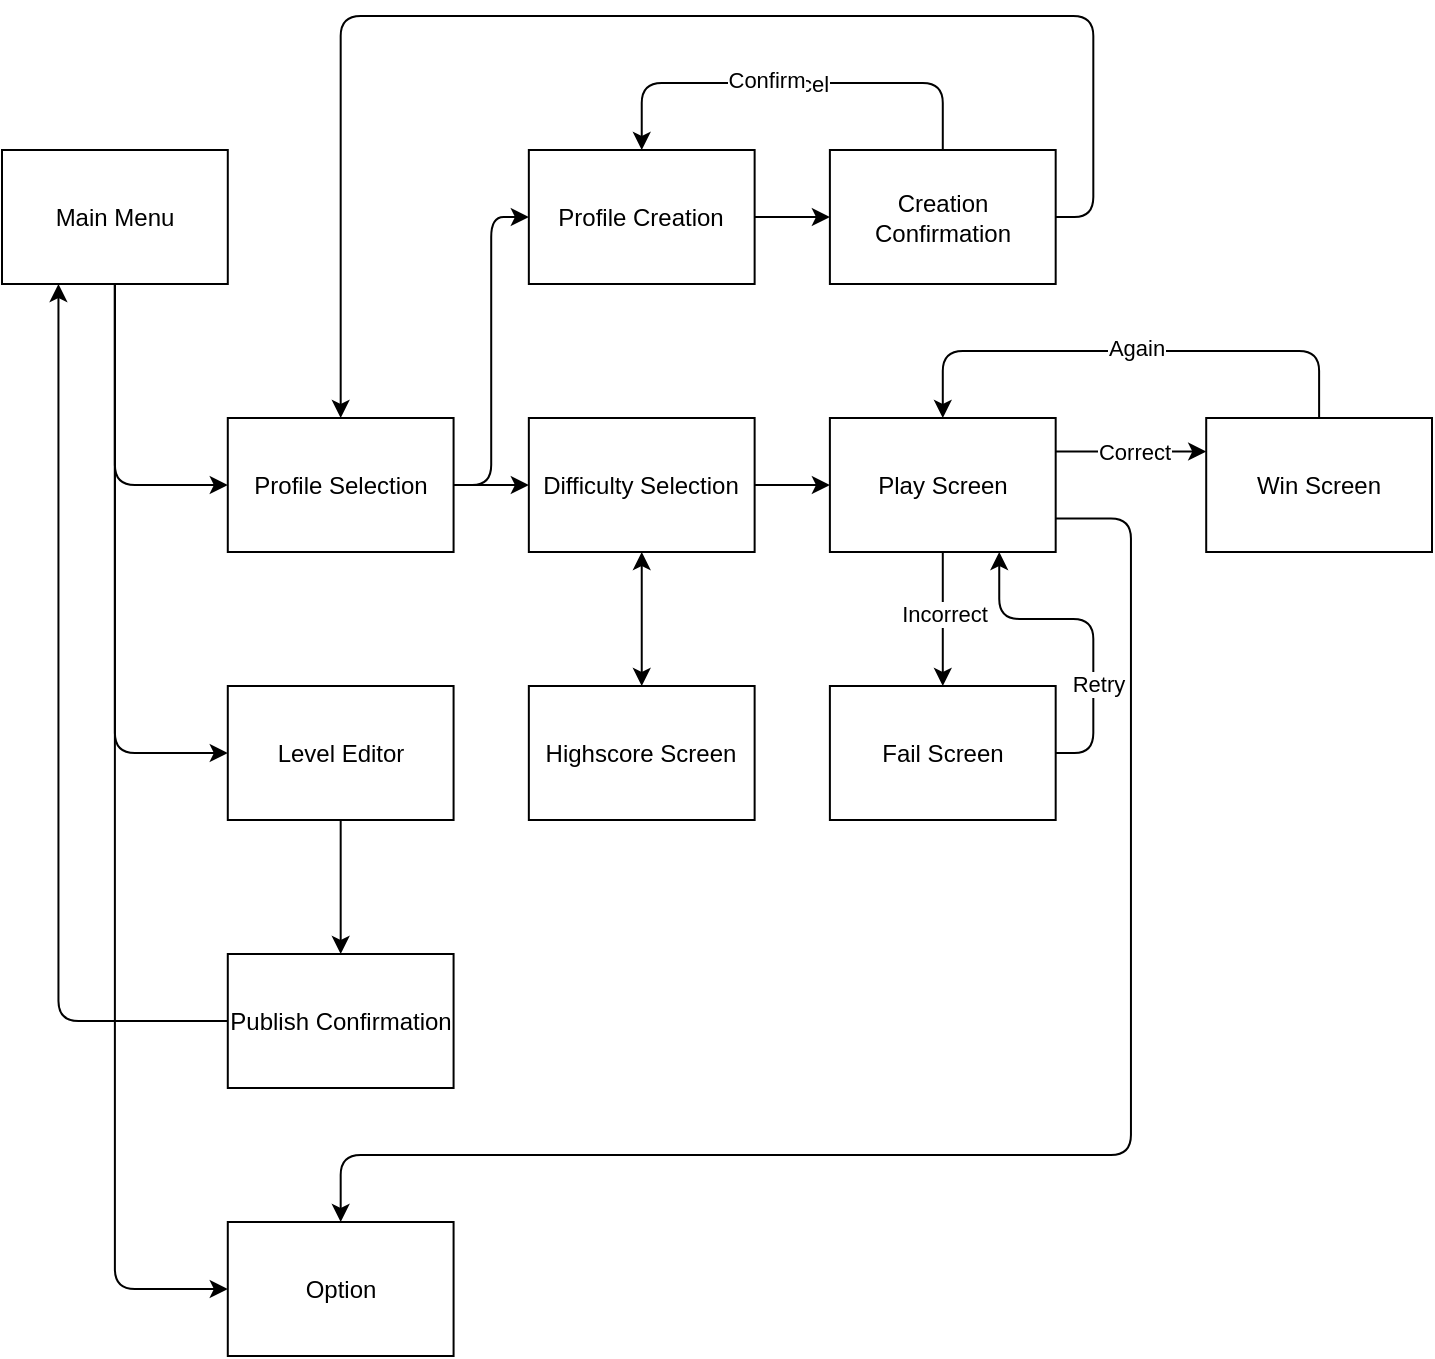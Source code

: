 <mxfile>
    <diagram id="uHhRb8vRdYXG72csFwmb" name="Page-1">
        <mxGraphModel dx="993" dy="759" grid="1" gridSize="10" guides="1" tooltips="1" connect="1" arrows="1" fold="1" page="1" pageScale="1" pageWidth="827" pageHeight="1169" math="0" shadow="0">
            <root>
                <mxCell id="0"/>
                <mxCell id="1" parent="0"/>
                <mxCell id="48" value="" style="group" vertex="1" connectable="0" parent="1">
                    <mxGeometry x="56" y="250" width="715" height="670" as="geometry"/>
                </mxCell>
                <mxCell id="2" value="Main Menu" style="rounded=0;whiteSpace=wrap;html=1;" vertex="1" parent="48">
                    <mxGeometry y="67" width="112.895" height="67" as="geometry"/>
                </mxCell>
                <mxCell id="3" value="Profile Selection" style="rounded=0;whiteSpace=wrap;html=1;" vertex="1" parent="48">
                    <mxGeometry x="112.895" y="201" width="112.895" height="67" as="geometry"/>
                </mxCell>
                <mxCell id="8" style="edgeStyle=none;html=1;entryX=0;entryY=0.5;entryDx=0;entryDy=0;" edge="1" parent="48" source="2" target="3">
                    <mxGeometry relative="1" as="geometry">
                        <Array as="points">
                            <mxPoint x="56.447" y="234.5"/>
                        </Array>
                    </mxGeometry>
                </mxCell>
                <mxCell id="4" value="Level Editor" style="rounded=0;whiteSpace=wrap;html=1;" vertex="1" parent="48">
                    <mxGeometry x="112.895" y="335" width="112.895" height="67" as="geometry"/>
                </mxCell>
                <mxCell id="9" style="html=1;entryX=0;entryY=0.5;entryDx=0;entryDy=0;startArrow=none;startFill=0;" edge="1" parent="48" source="2" target="4">
                    <mxGeometry relative="1" as="geometry">
                        <Array as="points">
                            <mxPoint x="56.447" y="368.5"/>
                        </Array>
                    </mxGeometry>
                </mxCell>
                <mxCell id="5" value="Option" style="rounded=0;whiteSpace=wrap;html=1;" vertex="1" parent="48">
                    <mxGeometry x="112.895" y="603" width="112.895" height="67" as="geometry"/>
                </mxCell>
                <mxCell id="10" style="edgeStyle=none;html=1;entryX=0;entryY=0.5;entryDx=0;entryDy=0;" edge="1" parent="48" source="2" target="5">
                    <mxGeometry relative="1" as="geometry">
                        <Array as="points">
                            <mxPoint x="56.447" y="636.5"/>
                        </Array>
                    </mxGeometry>
                </mxCell>
                <mxCell id="17" value="Profile Creation" style="rounded=0;whiteSpace=wrap;html=1;" vertex="1" parent="48">
                    <mxGeometry x="263.421" y="67" width="112.895" height="67" as="geometry"/>
                </mxCell>
                <mxCell id="20" style="edgeStyle=none;html=1;entryX=0;entryY=0.5;entryDx=0;entryDy=0;startArrow=none;startFill=0;" edge="1" parent="48" source="3" target="17">
                    <mxGeometry relative="1" as="geometry">
                        <Array as="points">
                            <mxPoint x="244.605" y="234.5"/>
                            <mxPoint x="244.605" y="100.5"/>
                        </Array>
                    </mxGeometry>
                </mxCell>
                <mxCell id="18" value="Difficulty Selection" style="rounded=0;whiteSpace=wrap;html=1;" vertex="1" parent="48">
                    <mxGeometry x="263.421" y="201" width="112.895" height="67" as="geometry"/>
                </mxCell>
                <mxCell id="19" style="edgeStyle=none;html=1;entryX=0;entryY=0.5;entryDx=0;entryDy=0;startArrow=none;startFill=0;" edge="1" parent="48" source="3" target="18">
                    <mxGeometry relative="1" as="geometry"/>
                </mxCell>
                <mxCell id="23" style="edgeStyle=none;html=1;entryX=0.5;entryY=0;entryDx=0;entryDy=0;startArrow=none;startFill=0;" edge="1" parent="48" source="21" target="17">
                    <mxGeometry relative="1" as="geometry">
                        <Array as="points">
                            <mxPoint x="470.395" y="33.5"/>
                            <mxPoint x="319.868" y="33.5"/>
                        </Array>
                    </mxGeometry>
                </mxCell>
                <mxCell id="24" value="Cancel" style="edgeLabel;html=1;align=center;verticalAlign=middle;resizable=0;points=[];" vertex="1" connectable="0" parent="23">
                    <mxGeometry x="-0.097" y="-1" relative="1" as="geometry">
                        <mxPoint x="-10" y="1" as="offset"/>
                    </mxGeometry>
                </mxCell>
                <mxCell id="25" style="edgeStyle=none;html=1;entryX=0.5;entryY=0;entryDx=0;entryDy=0;startArrow=none;startFill=0;" edge="1" parent="48" source="21" target="3">
                    <mxGeometry relative="1" as="geometry">
                        <Array as="points">
                            <mxPoint x="545.658" y="100.5"/>
                            <mxPoint x="545.658"/>
                            <mxPoint x="169.342"/>
                        </Array>
                    </mxGeometry>
                </mxCell>
                <mxCell id="26" value="Confirm" style="edgeLabel;html=1;align=center;verticalAlign=middle;resizable=0;points=[];" vertex="1" connectable="0" parent="25">
                    <mxGeometry x="-0.923" y="-1" relative="1" as="geometry">
                        <mxPoint x="-165" y="-61" as="offset"/>
                    </mxGeometry>
                </mxCell>
                <mxCell id="21" value="Creation Confirmation" style="rounded=0;whiteSpace=wrap;html=1;" vertex="1" parent="48">
                    <mxGeometry x="413.947" y="67" width="112.895" height="67" as="geometry"/>
                </mxCell>
                <mxCell id="22" style="edgeStyle=none;html=1;entryX=0;entryY=0.5;entryDx=0;entryDy=0;startArrow=none;startFill=0;" edge="1" parent="48" source="17" target="21">
                    <mxGeometry relative="1" as="geometry"/>
                </mxCell>
                <mxCell id="47" style="edgeStyle=none;html=1;entryX=0.5;entryY=0;entryDx=0;entryDy=0;startArrow=none;startFill=0;exitX=1;exitY=0.75;exitDx=0;exitDy=0;" edge="1" parent="48" source="27" target="5">
                    <mxGeometry relative="1" as="geometry">
                        <Array as="points">
                            <mxPoint x="564.474" y="251.25"/>
                            <mxPoint x="564.474" y="569.5"/>
                            <mxPoint x="169.342" y="569.5"/>
                        </Array>
                    </mxGeometry>
                </mxCell>
                <mxCell id="27" value="Play Screen" style="rounded=0;whiteSpace=wrap;html=1;" vertex="1" parent="48">
                    <mxGeometry x="413.947" y="201" width="112.895" height="67" as="geometry"/>
                </mxCell>
                <mxCell id="32" style="edgeStyle=none;html=1;entryX=0;entryY=0.5;entryDx=0;entryDy=0;startArrow=none;startFill=0;" edge="1" parent="48" source="18" target="27">
                    <mxGeometry relative="1" as="geometry"/>
                </mxCell>
                <mxCell id="31" style="edgeStyle=none;html=1;startArrow=none;startFill=0;exitX=0;exitY=0.5;exitDx=0;exitDy=0;entryX=0.25;entryY=1;entryDx=0;entryDy=0;" edge="1" parent="48" source="29" target="2">
                    <mxGeometry relative="1" as="geometry">
                        <mxPoint y="100.5" as="targetPoint"/>
                        <Array as="points">
                            <mxPoint x="28.224" y="502.5"/>
                        </Array>
                    </mxGeometry>
                </mxCell>
                <mxCell id="29" value="Publish Confirmation" style="rounded=0;whiteSpace=wrap;html=1;" vertex="1" parent="48">
                    <mxGeometry x="112.895" y="469" width="112.895" height="67" as="geometry"/>
                </mxCell>
                <mxCell id="30" style="edgeStyle=none;html=1;entryX=0.5;entryY=0;entryDx=0;entryDy=0;startArrow=none;startFill=0;" edge="1" parent="48" source="4" target="29">
                    <mxGeometry relative="1" as="geometry"/>
                </mxCell>
                <mxCell id="33" value="Highscore Screen" style="rounded=0;whiteSpace=wrap;html=1;" vertex="1" parent="48">
                    <mxGeometry x="263.421" y="335" width="112.895" height="67" as="geometry"/>
                </mxCell>
                <mxCell id="34" style="edgeStyle=none;html=1;entryX=0.5;entryY=0;entryDx=0;entryDy=0;startArrow=classic;startFill=1;exitX=0.5;exitY=1;exitDx=0;exitDy=0;" edge="1" parent="48" source="18" target="33">
                    <mxGeometry relative="1" as="geometry">
                        <Array as="points">
                            <mxPoint x="319.868" y="301.5"/>
                        </Array>
                    </mxGeometry>
                </mxCell>
                <mxCell id="43" style="edgeStyle=none;html=1;entryX=0.5;entryY=0;entryDx=0;entryDy=0;startArrow=none;startFill=0;" edge="1" parent="48" source="35" target="27">
                    <mxGeometry relative="1" as="geometry">
                        <Array as="points">
                            <mxPoint x="658.553" y="167.5"/>
                            <mxPoint x="470.395" y="167.5"/>
                        </Array>
                    </mxGeometry>
                </mxCell>
                <mxCell id="44" value="Again" style="edgeLabel;html=1;align=center;verticalAlign=middle;resizable=0;points=[];" vertex="1" connectable="0" parent="43">
                    <mxGeometry x="-0.242" y="-2" relative="1" as="geometry">
                        <mxPoint x="-29" as="offset"/>
                    </mxGeometry>
                </mxCell>
                <mxCell id="35" value="Win Screen" style="rounded=0;whiteSpace=wrap;html=1;" vertex="1" parent="48">
                    <mxGeometry x="602.105" y="201" width="112.895" height="67" as="geometry"/>
                </mxCell>
                <mxCell id="38" style="edgeStyle=none;html=1;entryX=0;entryY=0.25;entryDx=0;entryDy=0;startArrow=none;startFill=0;exitX=1;exitY=0.25;exitDx=0;exitDy=0;" edge="1" parent="48" source="27" target="35">
                    <mxGeometry relative="1" as="geometry">
                        <Array as="points"/>
                    </mxGeometry>
                </mxCell>
                <mxCell id="40" value="Correct" style="edgeLabel;html=1;align=center;verticalAlign=middle;resizable=0;points=[];" vertex="1" connectable="0" parent="38">
                    <mxGeometry x="-0.209" y="-2" relative="1" as="geometry">
                        <mxPoint x="9" y="-2" as="offset"/>
                    </mxGeometry>
                </mxCell>
                <mxCell id="45" style="edgeStyle=none;html=1;entryX=0.75;entryY=1;entryDx=0;entryDy=0;startArrow=none;startFill=0;exitX=1;exitY=0.5;exitDx=0;exitDy=0;" edge="1" parent="48" source="37" target="27">
                    <mxGeometry relative="1" as="geometry">
                        <Array as="points">
                            <mxPoint x="545.658" y="368.5"/>
                            <mxPoint x="545.658" y="301.5"/>
                            <mxPoint x="498.618" y="301.5"/>
                        </Array>
                    </mxGeometry>
                </mxCell>
                <mxCell id="46" value="Retry" style="edgeLabel;html=1;align=center;verticalAlign=middle;resizable=0;points=[];" vertex="1" connectable="0" parent="45">
                    <mxGeometry x="-0.226" y="-2" relative="1" as="geometry">
                        <mxPoint y="11" as="offset"/>
                    </mxGeometry>
                </mxCell>
                <mxCell id="37" value="Fail Screen" style="rounded=0;whiteSpace=wrap;html=1;" vertex="1" parent="48">
                    <mxGeometry x="413.947" y="335" width="112.895" height="67" as="geometry"/>
                </mxCell>
                <mxCell id="39" style="edgeStyle=none;html=1;startArrow=none;startFill=0;exitX=0.5;exitY=1;exitDx=0;exitDy=0;entryX=0.5;entryY=0;entryDx=0;entryDy=0;" edge="1" parent="48" source="27" target="37">
                    <mxGeometry relative="1" as="geometry">
                        <mxPoint x="536.25" y="385.25" as="targetPoint"/>
                        <Array as="points"/>
                    </mxGeometry>
                </mxCell>
                <mxCell id="41" value="Incorrect" style="edgeLabel;html=1;align=center;verticalAlign=middle;resizable=0;points=[];" vertex="1" connectable="0" parent="39">
                    <mxGeometry x="-0.191" relative="1" as="geometry">
                        <mxPoint y="4" as="offset"/>
                    </mxGeometry>
                </mxCell>
            </root>
        </mxGraphModel>
    </diagram>
</mxfile>